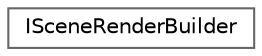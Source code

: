 digraph "Graphical Class Hierarchy"
{
 // INTERACTIVE_SVG=YES
 // LATEX_PDF_SIZE
  bgcolor="transparent";
  edge [fontname=Helvetica,fontsize=10,labelfontname=Helvetica,labelfontsize=10];
  node [fontname=Helvetica,fontsize=10,shape=box,height=0.2,width=0.4];
  rankdir="LR";
  Node0 [id="Node000000",label="ISceneRenderBuilder",height=0.2,width=0.4,color="grey40", fillcolor="white", style="filled",URL="$d3/d98/classISceneRenderBuilder.html",tooltip=" "];
}
